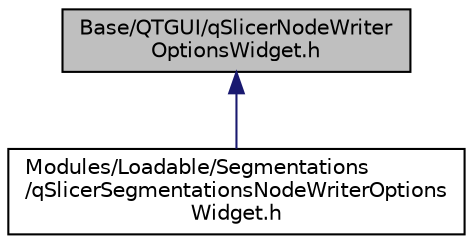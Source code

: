 digraph "Base/QTGUI/qSlicerNodeWriterOptionsWidget.h"
{
  bgcolor="transparent";
  edge [fontname="Helvetica",fontsize="10",labelfontname="Helvetica",labelfontsize="10"];
  node [fontname="Helvetica",fontsize="10",shape=record];
  Node19 [label="Base/QTGUI/qSlicerNodeWriter\lOptionsWidget.h",height=0.2,width=0.4,color="black", fillcolor="grey75", style="filled", fontcolor="black"];
  Node19 -> Node20 [dir="back",color="midnightblue",fontsize="10",style="solid",fontname="Helvetica"];
  Node20 [label="Modules/Loadable/Segmentations\l/qSlicerSegmentationsNodeWriterOptions\lWidget.h",height=0.2,width=0.4,color="black",URL="$qSlicerSegmentationsNodeWriterOptionsWidget_8h.html"];
}
